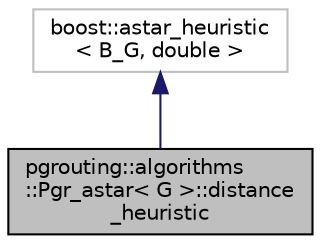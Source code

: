 digraph "pgrouting::algorithms::Pgr_astar&lt; G &gt;::distance_heuristic"
{
  edge [fontname="Helvetica",fontsize="10",labelfontname="Helvetica",labelfontsize="10"];
  node [fontname="Helvetica",fontsize="10",shape=record];
  Node1 [label="pgrouting::algorithms\l::Pgr_astar\< G \>::distance\l_heuristic",height=0.2,width=0.4,color="black", fillcolor="grey75", style="filled" fontcolor="black"];
  Node2 -> Node1 [dir="back",color="midnightblue",fontsize="10",style="solid",fontname="Helvetica"];
  Node2 [label="boost::astar_heuristic\l\< B_G, double \>",height=0.2,width=0.4,color="grey75", fillcolor="white", style="filled"];
}
